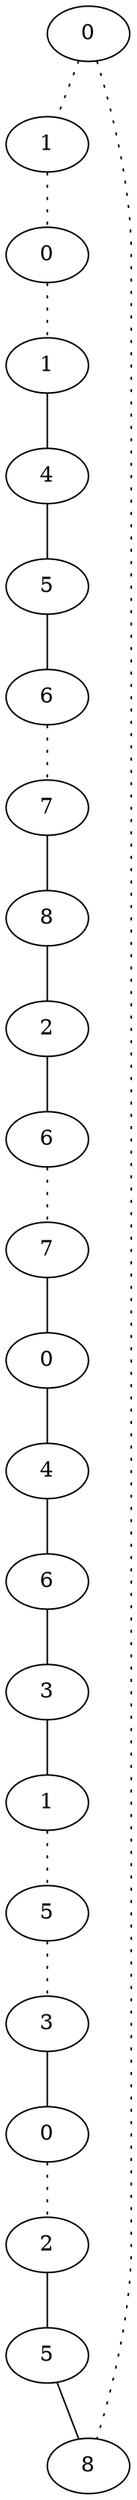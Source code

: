 graph {
a0[label=0];
a1[label=1];
a2[label=0];
a3[label=1];
a4[label=4];
a5[label=5];
a6[label=6];
a7[label=7];
a8[label=8];
a9[label=2];
a10[label=6];
a11[label=7];
a12[label=0];
a13[label=4];
a14[label=6];
a15[label=3];
a16[label=1];
a17[label=5];
a18[label=3];
a19[label=0];
a20[label=2];
a21[label=5];
a22[label=8];
a0 -- a1 [style=dotted];
a0 -- a22 [style=dotted];
a1 -- a2 [style=dotted];
a2 -- a3 [style=dotted];
a3 -- a4;
a4 -- a5;
a5 -- a6;
a6 -- a7 [style=dotted];
a7 -- a8;
a8 -- a9;
a9 -- a10;
a10 -- a11 [style=dotted];
a11 -- a12;
a12 -- a13;
a13 -- a14;
a14 -- a15;
a15 -- a16;
a16 -- a17 [style=dotted];
a17 -- a18 [style=dotted];
a18 -- a19;
a19 -- a20 [style=dotted];
a20 -- a21;
a21 -- a22;
}
